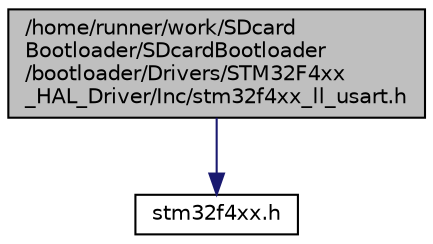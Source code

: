 digraph "/home/runner/work/SDcardBootloader/SDcardBootloader/bootloader/Drivers/STM32F4xx_HAL_Driver/Inc/stm32f4xx_ll_usart.h"
{
 // LATEX_PDF_SIZE
  edge [fontname="Helvetica",fontsize="10",labelfontname="Helvetica",labelfontsize="10"];
  node [fontname="Helvetica",fontsize="10",shape=record];
  Node1 [label="/home/runner/work/SDcard\lBootloader/SDcardBootloader\l/bootloader/Drivers/STM32F4xx\l_HAL_Driver/Inc/stm32f4xx_ll_usart.h",height=0.2,width=0.4,color="black", fillcolor="grey75", style="filled", fontcolor="black",tooltip="Header file of USART LL module."];
  Node1 -> Node2 [color="midnightblue",fontsize="10",style="solid",fontname="Helvetica"];
  Node2 [label="stm32f4xx.h",height=0.2,width=0.4,color="black", fillcolor="white", style="filled",URL="$stm32f4xx_8h.html",tooltip="CMSIS STM32F4xx Device Peripheral Access Layer Header File."];
}
